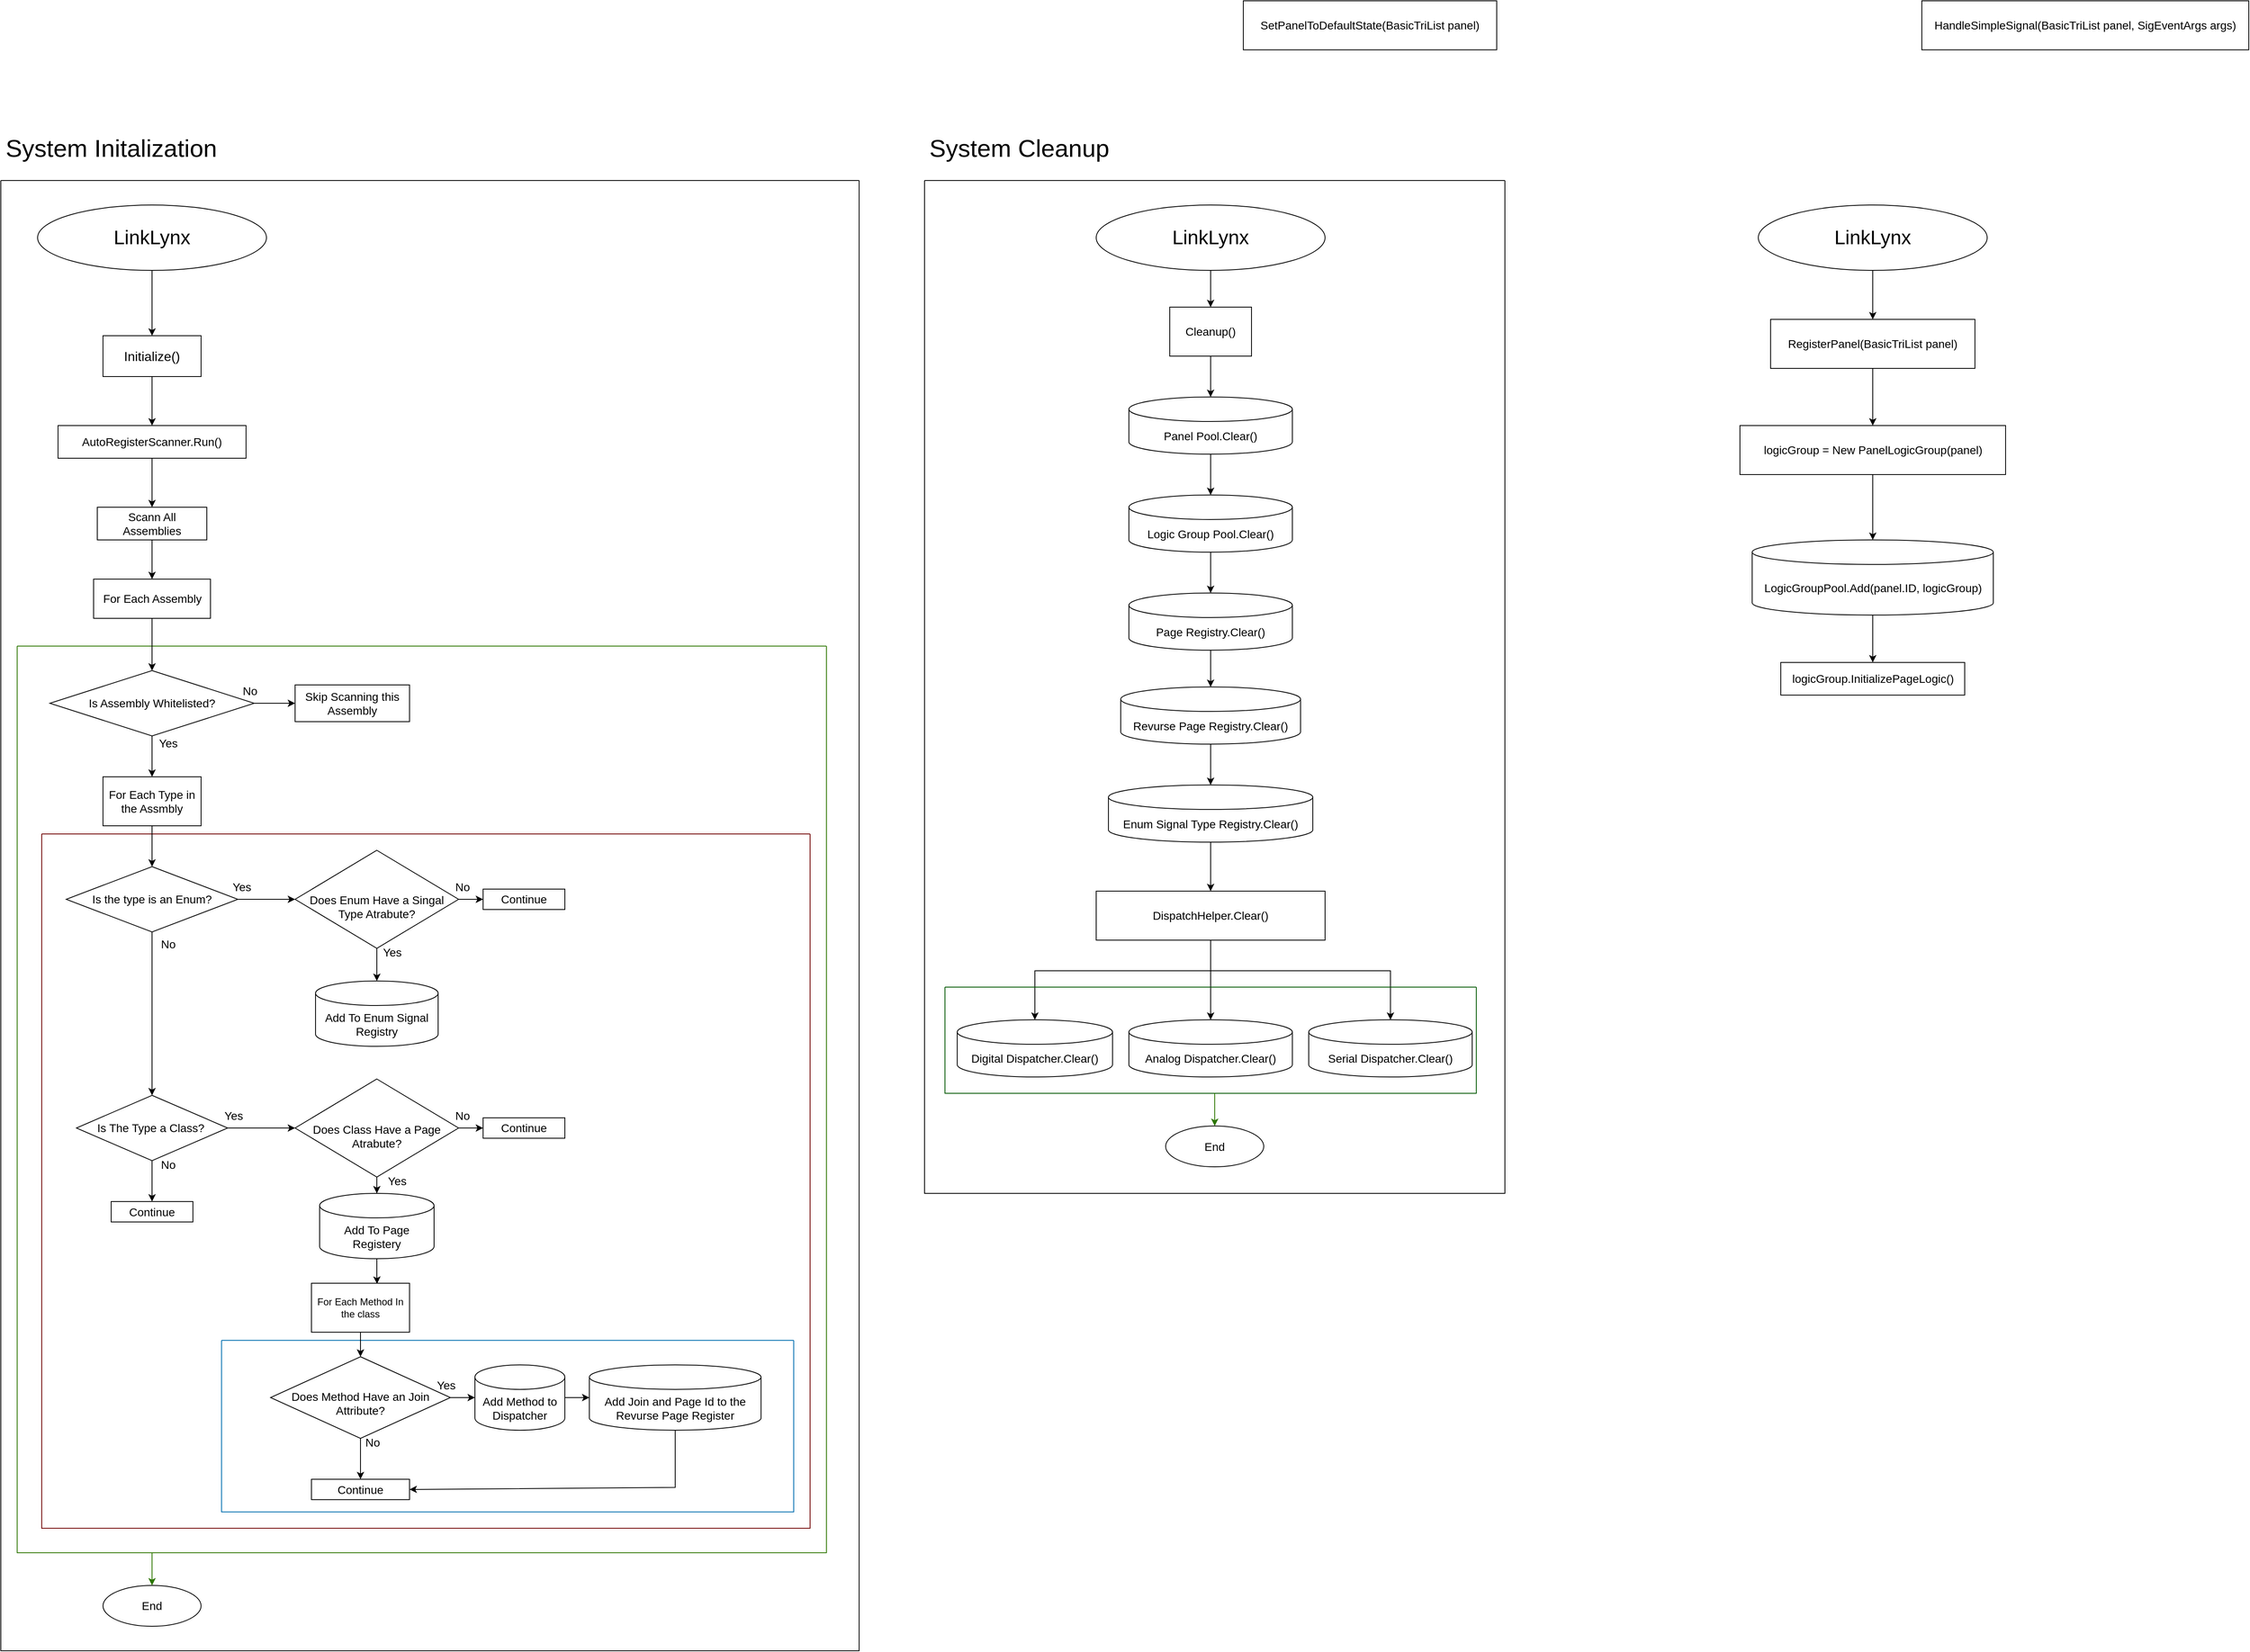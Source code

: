 <mxfile version="24.7.17">
  <diagram name="Page-1" id="KrR0dSTxkSxpPqosY5wD">
    <mxGraphModel dx="3403" dy="1915" grid="1" gridSize="10" guides="1" tooltips="1" connect="1" arrows="1" fold="1" page="0" pageScale="1" pageWidth="827" pageHeight="1169" math="0" shadow="0">
      <root>
        <mxCell id="0" />
        <mxCell id="1" parent="0" />
        <mxCell id="dL8D1LSxySZhku1xfe0i-30" value="" style="swimlane;startSize=0;" parent="1" vertex="1">
          <mxGeometry x="-570" y="-40" width="1050" height="1800" as="geometry" />
        </mxCell>
        <mxCell id="GIbPInfblWVgtL2tOyPH-95" value="Add To Page Registery" style="shape=cylinder3;whiteSpace=wrap;html=1;boundedLbl=1;backgroundOutline=1;size=15;fontSize=14;" parent="dL8D1LSxySZhku1xfe0i-30" vertex="1">
          <mxGeometry x="390" y="1240" width="140" height="80" as="geometry" />
        </mxCell>
        <mxCell id="GIbPInfblWVgtL2tOyPH-92" value="&lt;span style=&quot;font-size: 14px;&quot;&gt;Add Method to Dispatcher&lt;/span&gt;" style="shape=cylinder3;whiteSpace=wrap;html=1;boundedLbl=1;backgroundOutline=1;size=15;" parent="dL8D1LSxySZhku1xfe0i-30" vertex="1">
          <mxGeometry x="580" y="1450" width="110" height="80" as="geometry" />
        </mxCell>
        <mxCell id="GIbPInfblWVgtL2tOyPH-91" value="&lt;span style=&quot;font-size: 14px;&quot;&gt;Add Join and Page Id to the Revurse Page Register&lt;/span&gt;" style="shape=cylinder3;whiteSpace=wrap;html=1;boundedLbl=1;backgroundOutline=1;size=15;" parent="dL8D1LSxySZhku1xfe0i-30" vertex="1">
          <mxGeometry x="720" y="1450" width="210" height="80" as="geometry" />
        </mxCell>
        <mxCell id="dL8D1LSxySZhku1xfe0i-36" style="edgeStyle=orthogonalEdgeStyle;rounded=0;orthogonalLoop=1;jettySize=auto;html=1;entryX=0;entryY=0.5;entryDx=0;entryDy=0;entryPerimeter=0;" parent="dL8D1LSxySZhku1xfe0i-30" source="GIbPInfblWVgtL2tOyPH-92" target="GIbPInfblWVgtL2tOyPH-91" edge="1">
          <mxGeometry relative="1" as="geometry" />
        </mxCell>
        <mxCell id="GIbPInfblWVgtL2tOyPH-94" value="&lt;span style=&quot;font-size: 14px;&quot;&gt;Add To Enum Signal Registry&lt;/span&gt;" style="shape=cylinder3;whiteSpace=wrap;html=1;boundedLbl=1;backgroundOutline=1;size=15;" parent="dL8D1LSxySZhku1xfe0i-30" vertex="1">
          <mxGeometry x="385" y="980" width="150" height="80" as="geometry" />
        </mxCell>
        <mxCell id="GIbPInfblWVgtL2tOyPH-82" value="" style="swimlane;startSize=0;fillColor=#60a917;fontColor=#ffffff;strokeColor=#2D7600;" parent="1" vertex="1">
          <mxGeometry x="-550" y="530" width="990" height="1110" as="geometry" />
        </mxCell>
        <mxCell id="GIbPInfblWVgtL2tOyPH-83" value="" style="swimlane;startSize=0;fillColor=#a20025;fontColor=#ffffff;strokeColor=#6F0000;fontSize=14;" parent="GIbPInfblWVgtL2tOyPH-82" vertex="1">
          <mxGeometry x="30" y="230" width="940" height="850" as="geometry" />
        </mxCell>
        <mxCell id="GIbPInfblWVgtL2tOyPH-84" value="" style="swimlane;startSize=0;fillColor=#1ba1e2;fontColor=#ffffff;strokeColor=#006EAF;" parent="GIbPInfblWVgtL2tOyPH-83" vertex="1">
          <mxGeometry x="220" y="620" width="700" height="210" as="geometry" />
        </mxCell>
        <mxCell id="GIbPInfblWVgtL2tOyPH-67" style="edgeStyle=orthogonalEdgeStyle;rounded=0;orthogonalLoop=1;jettySize=auto;html=1;entryX=0.5;entryY=0;entryDx=0;entryDy=0;" parent="GIbPInfblWVgtL2tOyPH-83" source="GIbPInfblWVgtL2tOyPH-64" target="GIbPInfblWVgtL2tOyPH-66" edge="1">
          <mxGeometry relative="1" as="geometry" />
        </mxCell>
        <mxCell id="GIbPInfblWVgtL2tOyPH-64" value="For Each Method In the class" style="rounded=0;whiteSpace=wrap;html=1;" parent="GIbPInfblWVgtL2tOyPH-83" vertex="1">
          <mxGeometry x="330" y="550" width="120" height="60" as="geometry" />
        </mxCell>
        <mxCell id="GIbPInfblWVgtL2tOyPH-77" style="edgeStyle=orthogonalEdgeStyle;rounded=0;orthogonalLoop=1;jettySize=auto;html=1;entryX=0.5;entryY=0;entryDx=0;entryDy=0;" parent="GIbPInfblWVgtL2tOyPH-83" source="GIbPInfblWVgtL2tOyPH-66" target="GIbPInfblWVgtL2tOyPH-76" edge="1">
          <mxGeometry relative="1" as="geometry" />
        </mxCell>
        <mxCell id="GIbPInfblWVgtL2tOyPH-66" value="Does Method Have an Join Attribute?" style="rhombus;whiteSpace=wrap;html=1;fontSize=14;spacingTop=14;" parent="GIbPInfblWVgtL2tOyPH-83" vertex="1">
          <mxGeometry x="280" y="640" width="220" height="100" as="geometry" />
        </mxCell>
        <mxCell id="GIbPInfblWVgtL2tOyPH-68" value="No" style="text;strokeColor=none;fillColor=none;align=center;verticalAlign=middle;spacingLeft=4;spacingRight=4;overflow=hidden;points=[[0,0.5],[1,0.5]];portConstraint=eastwest;rotatable=0;whiteSpace=wrap;html=1;fontSize=14;" parent="GIbPInfblWVgtL2tOyPH-83" vertex="1">
          <mxGeometry x="380" y="730" width="50" height="30" as="geometry" />
        </mxCell>
        <mxCell id="GIbPInfblWVgtL2tOyPH-69" value="Yes" style="text;strokeColor=none;fillColor=none;align=center;verticalAlign=middle;spacingLeft=4;spacingRight=4;overflow=hidden;points=[[0,0.5],[1,0.5]];portConstraint=eastwest;rotatable=0;whiteSpace=wrap;html=1;fontSize=14;" parent="GIbPInfblWVgtL2tOyPH-83" vertex="1">
          <mxGeometry x="470" y="660" width="50" height="30" as="geometry" />
        </mxCell>
        <mxCell id="GIbPInfblWVgtL2tOyPH-72" value="" style="endArrow=classic;html=1;rounded=0;exitX=1;exitY=0.5;exitDx=0;exitDy=0;entryX=0;entryY=0.5;entryDx=0;entryDy=0;" parent="GIbPInfblWVgtL2tOyPH-83" source="GIbPInfblWVgtL2tOyPH-66" edge="1">
          <mxGeometry width="50" height="50" relative="1" as="geometry">
            <mxPoint x="460" y="610" as="sourcePoint" />
            <mxPoint x="530" y="690" as="targetPoint" />
          </mxGeometry>
        </mxCell>
        <mxCell id="GIbPInfblWVgtL2tOyPH-76" value="Continue" style="rounded=0;whiteSpace=wrap;html=1;fontSize=14;" parent="GIbPInfblWVgtL2tOyPH-83" vertex="1">
          <mxGeometry x="330" y="790" width="120" height="25" as="geometry" />
        </mxCell>
        <mxCell id="GIbPInfblWVgtL2tOyPH-4" value="&lt;font style=&quot;font-size: 14px;&quot;&gt;AutoRegisterScanner.Run()&lt;/font&gt;" style="rounded=0;whiteSpace=wrap;html=1;fontSize=14;" parent="1" vertex="1">
          <mxGeometry x="-500" y="260" width="230" height="40" as="geometry" />
        </mxCell>
        <mxCell id="GIbPInfblWVgtL2tOyPH-102" style="edgeStyle=orthogonalEdgeStyle;rounded=0;orthogonalLoop=1;jettySize=auto;html=1;entryX=0.5;entryY=0;entryDx=0;entryDy=0;" parent="1" source="GIbPInfblWVgtL2tOyPH-5" target="GIbPInfblWVgtL2tOyPH-7" edge="1">
          <mxGeometry relative="1" as="geometry" />
        </mxCell>
        <mxCell id="GIbPInfblWVgtL2tOyPH-5" value="&lt;font style=&quot;font-size: 24px;&quot;&gt;LinkLynx&lt;/font&gt;" style="ellipse;whiteSpace=wrap;html=1;" parent="1" vertex="1">
          <mxGeometry x="-525" y="-10" width="280" height="80" as="geometry" />
        </mxCell>
        <mxCell id="GIbPInfblWVgtL2tOyPH-7" value="&lt;font style=&quot;font-size: 16px;&quot;&gt;Initialize()&lt;/font&gt;" style="rounded=0;whiteSpace=wrap;html=1;" parent="1" vertex="1">
          <mxGeometry x="-445" y="150" width="120" height="50" as="geometry" />
        </mxCell>
        <mxCell id="GIbPInfblWVgtL2tOyPH-8" value="" style="endArrow=classic;html=1;rounded=0;exitX=0.5;exitY=1;exitDx=0;exitDy=0;entryX=0.5;entryY=0;entryDx=0;entryDy=0;" parent="1" source="GIbPInfblWVgtL2tOyPH-7" target="GIbPInfblWVgtL2tOyPH-4" edge="1">
          <mxGeometry width="50" height="50" relative="1" as="geometry">
            <mxPoint x="-290" y="230" as="sourcePoint" />
            <mxPoint x="-240" y="180" as="targetPoint" />
          </mxGeometry>
        </mxCell>
        <mxCell id="GIbPInfblWVgtL2tOyPH-13" value="Is Assembly Whitelisted?" style="rhombus;whiteSpace=wrap;html=1;fontSize=14;" parent="1" vertex="1">
          <mxGeometry x="-510" y="560" width="250" height="80" as="geometry" />
        </mxCell>
        <mxCell id="GIbPInfblWVgtL2tOyPH-80" style="edgeStyle=orthogonalEdgeStyle;rounded=0;orthogonalLoop=1;jettySize=auto;html=1;entryX=0.5;entryY=0;entryDx=0;entryDy=0;" parent="1" source="GIbPInfblWVgtL2tOyPH-14" target="GIbPInfblWVgtL2tOyPH-79" edge="1">
          <mxGeometry relative="1" as="geometry" />
        </mxCell>
        <mxCell id="GIbPInfblWVgtL2tOyPH-14" value="Scann All Assemblies" style="rounded=0;whiteSpace=wrap;html=1;fontSize=14;" parent="1" vertex="1">
          <mxGeometry x="-452" y="360" width="134" height="40" as="geometry" />
        </mxCell>
        <mxCell id="GIbPInfblWVgtL2tOyPH-15" value="" style="endArrow=classic;html=1;rounded=0;exitX=0.5;exitY=1;exitDx=0;exitDy=0;entryX=0.5;entryY=0;entryDx=0;entryDy=0;" parent="1" source="GIbPInfblWVgtL2tOyPH-4" target="GIbPInfblWVgtL2tOyPH-14" edge="1">
          <mxGeometry width="50" height="50" relative="1" as="geometry">
            <mxPoint x="-310" y="380" as="sourcePoint" />
            <mxPoint x="-260" y="330" as="targetPoint" />
          </mxGeometry>
        </mxCell>
        <mxCell id="GIbPInfblWVgtL2tOyPH-20" value="Yes" style="text;strokeColor=none;fillColor=none;align=center;verticalAlign=middle;spacingLeft=4;spacingRight=4;overflow=hidden;points=[[0,0.5],[1,0.5]];portConstraint=eastwest;rotatable=0;whiteSpace=wrap;html=1;fontSize=14;" parent="1" vertex="1">
          <mxGeometry x="-390" y="634" width="50" height="30" as="geometry" />
        </mxCell>
        <mxCell id="GIbPInfblWVgtL2tOyPH-21" value="No" style="text;strokeColor=none;fillColor=none;align=center;verticalAlign=middle;spacingLeft=4;spacingRight=4;overflow=hidden;points=[[0,0.5],[1,0.5]];portConstraint=eastwest;rotatable=0;whiteSpace=wrap;html=1;fontSize=14;" parent="1" vertex="1">
          <mxGeometry x="-290" y="570" width="50" height="30" as="geometry" />
        </mxCell>
        <mxCell id="GIbPInfblWVgtL2tOyPH-23" value="" style="endArrow=classic;html=1;rounded=0;exitX=1;exitY=0.5;exitDx=0;exitDy=0;" parent="1" source="GIbPInfblWVgtL2tOyPH-13" edge="1">
          <mxGeometry width="50" height="50" relative="1" as="geometry">
            <mxPoint x="-270" y="640" as="sourcePoint" />
            <mxPoint x="-210" y="600" as="targetPoint" />
          </mxGeometry>
        </mxCell>
        <mxCell id="GIbPInfblWVgtL2tOyPH-24" value="Skip Scanning this Assembly" style="rounded=0;whiteSpace=wrap;html=1;fontSize=14;" parent="1" vertex="1">
          <mxGeometry x="-210" y="577.5" width="140" height="45" as="geometry" />
        </mxCell>
        <mxCell id="GIbPInfblWVgtL2tOyPH-25" value="" style="endArrow=classic;html=1;rounded=0;exitX=0.5;exitY=1;exitDx=0;exitDy=0;entryX=0.5;entryY=0;entryDx=0;entryDy=0;" parent="1" source="GIbPInfblWVgtL2tOyPH-13" target="GIbPInfblWVgtL2tOyPH-29" edge="1">
          <mxGeometry width="50" height="50" relative="1" as="geometry">
            <mxPoint x="-310" y="580" as="sourcePoint" />
            <mxPoint x="-385" y="680" as="targetPoint" />
          </mxGeometry>
        </mxCell>
        <mxCell id="GIbPInfblWVgtL2tOyPH-29" value="&lt;font style=&quot;font-size: 14px;&quot;&gt;For Each Type in the Assmbly&lt;/font&gt;" style="rounded=0;whiteSpace=wrap;html=1;" parent="1" vertex="1">
          <mxGeometry x="-445" y="690" width="120" height="60" as="geometry" />
        </mxCell>
        <mxCell id="GIbPInfblWVgtL2tOyPH-39" style="edgeStyle=orthogonalEdgeStyle;rounded=0;orthogonalLoop=1;jettySize=auto;html=1;exitX=1;exitY=0.5;exitDx=0;exitDy=0;entryX=0;entryY=0.5;entryDx=0;entryDy=0;" parent="1" source="GIbPInfblWVgtL2tOyPH-30" edge="1">
          <mxGeometry relative="1" as="geometry">
            <mxPoint x="-210" y="840" as="targetPoint" />
          </mxGeometry>
        </mxCell>
        <mxCell id="GIbPInfblWVgtL2tOyPH-57" style="edgeStyle=orthogonalEdgeStyle;rounded=0;orthogonalLoop=1;jettySize=auto;html=1;entryX=0.5;entryY=0;entryDx=0;entryDy=0;" parent="1" source="GIbPInfblWVgtL2tOyPH-30" target="GIbPInfblWVgtL2tOyPH-49" edge="1">
          <mxGeometry relative="1" as="geometry" />
        </mxCell>
        <mxCell id="GIbPInfblWVgtL2tOyPH-30" value="Is the type is an Enum?" style="rhombus;whiteSpace=wrap;html=1;fontSize=14;" parent="1" vertex="1">
          <mxGeometry x="-490" y="800" width="210" height="80" as="geometry" />
        </mxCell>
        <mxCell id="GIbPInfblWVgtL2tOyPH-31" value="" style="endArrow=classic;html=1;rounded=0;exitX=0.5;exitY=1;exitDx=0;exitDy=0;entryX=0.5;entryY=0;entryDx=0;entryDy=0;" parent="1" source="GIbPInfblWVgtL2tOyPH-29" target="GIbPInfblWVgtL2tOyPH-30" edge="1">
          <mxGeometry width="50" height="50" relative="1" as="geometry">
            <mxPoint x="-310" y="680" as="sourcePoint" />
            <mxPoint x="-260" y="630" as="targetPoint" />
          </mxGeometry>
        </mxCell>
        <mxCell id="GIbPInfblWVgtL2tOyPH-32" value="No" style="text;strokeColor=none;fillColor=none;align=center;verticalAlign=middle;spacingLeft=4;spacingRight=4;overflow=hidden;points=[[0,0.5],[1,0.5]];portConstraint=eastwest;rotatable=0;whiteSpace=wrap;html=1;fontSize=14;" parent="1" vertex="1">
          <mxGeometry x="-390" y="1150" width="50" height="30" as="geometry" />
        </mxCell>
        <mxCell id="GIbPInfblWVgtL2tOyPH-33" value="Yes" style="text;strokeColor=none;fillColor=none;align=center;verticalAlign=middle;spacingLeft=4;spacingRight=4;overflow=hidden;points=[[0,0.5],[1,0.5]];portConstraint=eastwest;rotatable=0;whiteSpace=wrap;html=1;fontSize=14;" parent="1" vertex="1">
          <mxGeometry x="-300" y="810" width="50" height="30" as="geometry" />
        </mxCell>
        <mxCell id="GIbPInfblWVgtL2tOyPH-46" style="edgeStyle=orthogonalEdgeStyle;rounded=0;orthogonalLoop=1;jettySize=auto;html=1;exitX=1;exitY=0.5;exitDx=0;exitDy=0;entryX=0;entryY=0.5;entryDx=0;entryDy=0;" parent="1" source="GIbPInfblWVgtL2tOyPH-40" target="GIbPInfblWVgtL2tOyPH-45" edge="1">
          <mxGeometry relative="1" as="geometry" />
        </mxCell>
        <mxCell id="GIbPInfblWVgtL2tOyPH-40" value="Does Enum Have a Singal Type Atrabute?" style="rhombus;whiteSpace=wrap;html=1;fontSize=14;spacingTop=17;spacingLeft=0;spacingRight=0;spacing=2;" parent="1" vertex="1">
          <mxGeometry x="-210" y="780" width="200" height="120" as="geometry" />
        </mxCell>
        <mxCell id="GIbPInfblWVgtL2tOyPH-41" value="Yes" style="text;strokeColor=none;fillColor=none;align=center;verticalAlign=middle;spacingLeft=4;spacingRight=4;overflow=hidden;points=[[0,0.5],[1,0.5]];portConstraint=eastwest;rotatable=0;whiteSpace=wrap;html=1;fontSize=14;" parent="1" vertex="1">
          <mxGeometry x="-116" y="890" width="50" height="30" as="geometry" />
        </mxCell>
        <mxCell id="GIbPInfblWVgtL2tOyPH-42" value="No" style="text;strokeColor=none;fillColor=none;align=center;verticalAlign=middle;spacingLeft=4;spacingRight=4;overflow=hidden;points=[[0,0.5],[1,0.5]];portConstraint=eastwest;rotatable=0;whiteSpace=wrap;html=1;fontSize=14;" parent="1" vertex="1">
          <mxGeometry x="-30" y="810" width="50" height="30" as="geometry" />
        </mxCell>
        <mxCell id="GIbPInfblWVgtL2tOyPH-45" value="Continue" style="rounded=0;whiteSpace=wrap;html=1;fontSize=14;" parent="1" vertex="1">
          <mxGeometry x="20" y="827.5" width="100" height="25" as="geometry" />
        </mxCell>
        <mxCell id="GIbPInfblWVgtL2tOyPH-58" style="edgeStyle=orthogonalEdgeStyle;rounded=0;orthogonalLoop=1;jettySize=auto;html=1;entryX=0;entryY=0.5;entryDx=0;entryDy=0;" parent="1" source="GIbPInfblWVgtL2tOyPH-49" target="GIbPInfblWVgtL2tOyPH-52" edge="1">
          <mxGeometry relative="1" as="geometry" />
        </mxCell>
        <mxCell id="GIbPInfblWVgtL2tOyPH-63" style="edgeStyle=orthogonalEdgeStyle;rounded=0;orthogonalLoop=1;jettySize=auto;html=1;entryX=0.5;entryY=0;entryDx=0;entryDy=0;" parent="1" source="GIbPInfblWVgtL2tOyPH-49" target="GIbPInfblWVgtL2tOyPH-62" edge="1">
          <mxGeometry relative="1" as="geometry" />
        </mxCell>
        <mxCell id="GIbPInfblWVgtL2tOyPH-49" value="Is The Type a Class?&amp;nbsp;" style="rhombus;whiteSpace=wrap;html=1;fontSize=14;" parent="1" vertex="1">
          <mxGeometry x="-477.5" y="1080" width="185" height="80" as="geometry" />
        </mxCell>
        <mxCell id="GIbPInfblWVgtL2tOyPH-50" value="No" style="text;strokeColor=none;fillColor=none;align=center;verticalAlign=middle;spacingLeft=4;spacingRight=4;overflow=hidden;points=[[0,0.5],[1,0.5]];portConstraint=eastwest;rotatable=0;whiteSpace=wrap;html=1;fontSize=14;" parent="1" vertex="1">
          <mxGeometry x="-390" y="880" width="50" height="30" as="geometry" />
        </mxCell>
        <mxCell id="GIbPInfblWVgtL2tOyPH-51" value="Yes" style="text;strokeColor=none;fillColor=none;align=center;verticalAlign=middle;spacingLeft=4;spacingRight=4;overflow=hidden;points=[[0,0.5],[1,0.5]];portConstraint=eastwest;rotatable=0;whiteSpace=wrap;html=1;fontSize=14;" parent="1" vertex="1">
          <mxGeometry x="-310" y="1090" width="50" height="30" as="geometry" />
        </mxCell>
        <mxCell id="GIbPInfblWVgtL2tOyPH-56" style="edgeStyle=orthogonalEdgeStyle;rounded=0;orthogonalLoop=1;jettySize=auto;html=1;entryX=0;entryY=0.5;entryDx=0;entryDy=0;" parent="1" source="GIbPInfblWVgtL2tOyPH-52" target="GIbPInfblWVgtL2tOyPH-55" edge="1">
          <mxGeometry relative="1" as="geometry" />
        </mxCell>
        <mxCell id="GIbPInfblWVgtL2tOyPH-52" value="Does Class Have a Page Atrabute?" style="rhombus;whiteSpace=wrap;html=1;fontSize=14;spacingTop=20;spacingLeft=0;spacingRight=0;spacing=2;" parent="1" vertex="1">
          <mxGeometry x="-210" y="1060" width="200" height="120" as="geometry" />
        </mxCell>
        <mxCell id="GIbPInfblWVgtL2tOyPH-53" value="Yes" style="text;strokeColor=none;fillColor=none;align=center;verticalAlign=middle;spacingLeft=4;spacingRight=4;overflow=hidden;points=[[0,0.5],[1,0.5]];portConstraint=eastwest;rotatable=0;whiteSpace=wrap;html=1;fontSize=14;" parent="1" vertex="1">
          <mxGeometry x="-110" y="1170" width="50" height="30" as="geometry" />
        </mxCell>
        <mxCell id="GIbPInfblWVgtL2tOyPH-54" value="No" style="text;strokeColor=none;fillColor=none;align=center;verticalAlign=middle;spacingLeft=4;spacingRight=4;overflow=hidden;points=[[0,0.5],[1,0.5]];portConstraint=eastwest;rotatable=0;whiteSpace=wrap;html=1;fontSize=14;" parent="1" vertex="1">
          <mxGeometry x="-30" y="1090" width="50" height="30" as="geometry" />
        </mxCell>
        <mxCell id="GIbPInfblWVgtL2tOyPH-55" value="Continue" style="rounded=0;whiteSpace=wrap;html=1;fontSize=14;" parent="1" vertex="1">
          <mxGeometry x="20" y="1107.5" width="100" height="25" as="geometry" />
        </mxCell>
        <mxCell id="GIbPInfblWVgtL2tOyPH-62" value="Continue" style="rounded=0;whiteSpace=wrap;html=1;fontSize=14;" parent="1" vertex="1">
          <mxGeometry x="-435" y="1210" width="100" height="25" as="geometry" />
        </mxCell>
        <mxCell id="GIbPInfblWVgtL2tOyPH-90" style="edgeStyle=orthogonalEdgeStyle;rounded=0;orthogonalLoop=1;jettySize=auto;html=1;entryX=0.5;entryY=0;entryDx=0;entryDy=0;" parent="1" source="GIbPInfblWVgtL2tOyPH-79" target="GIbPInfblWVgtL2tOyPH-13" edge="1">
          <mxGeometry relative="1" as="geometry" />
        </mxCell>
        <mxCell id="GIbPInfblWVgtL2tOyPH-79" value="For Ea&lt;span style=&quot;background-color: initial;&quot;&gt;ch Assembly&lt;/span&gt;" style="rounded=0;whiteSpace=wrap;html=1;fontSize=14;" parent="1" vertex="1">
          <mxGeometry x="-456.5" y="448" width="143" height="48" as="geometry" />
        </mxCell>
        <mxCell id="GIbPInfblWVgtL2tOyPH-86" value="End" style="ellipse;whiteSpace=wrap;html=1;fontSize=14;" parent="1" vertex="1">
          <mxGeometry x="-445" y="1680" width="120" height="50" as="geometry" />
        </mxCell>
        <mxCell id="GIbPInfblWVgtL2tOyPH-87" value="" style="endArrow=classic;html=1;rounded=0;entryX=0.5;entryY=0;entryDx=0;entryDy=0;fillColor=#60a917;strokeColor=#2D7600;" parent="1" target="GIbPInfblWVgtL2tOyPH-86" edge="1">
          <mxGeometry width="50" height="50" relative="1" as="geometry">
            <mxPoint x="-385" y="1640" as="sourcePoint" />
            <mxPoint x="-385" y="1700" as="targetPoint" />
          </mxGeometry>
        </mxCell>
        <mxCell id="oS7MzfRwADnnLeCyvdUV-10" style="edgeStyle=orthogonalEdgeStyle;rounded=0;orthogonalLoop=1;jettySize=auto;html=1;entryX=0.5;entryY=0;entryDx=0;entryDy=0;" edge="1" parent="1" source="GIbPInfblWVgtL2tOyPH-103" target="oS7MzfRwADnnLeCyvdUV-8">
          <mxGeometry relative="1" as="geometry" />
        </mxCell>
        <mxCell id="GIbPInfblWVgtL2tOyPH-103" value="RegisterPanel(BasicTriList panel)" style="rounded=0;whiteSpace=wrap;html=1;fontSize=14;" parent="1" vertex="1">
          <mxGeometry x="1595" y="130" width="250" height="60" as="geometry" />
        </mxCell>
        <mxCell id="GIbPInfblWVgtL2tOyPH-104" value="SetPanelToDefaultState(BasicTriList panel)" style="rounded=0;whiteSpace=wrap;html=1;fontSize=14;" parent="1" vertex="1">
          <mxGeometry x="950" y="-260" width="310" height="60" as="geometry" />
        </mxCell>
        <mxCell id="dL8D1LSxySZhku1xfe0i-29" value="" style="swimlane;startSize=0;" parent="1" vertex="1">
          <mxGeometry x="560" y="-40" width="710" height="1240" as="geometry" />
        </mxCell>
        <mxCell id="GIbPInfblWVgtL2tOyPH-105" value="Cleanup()" style="rounded=0;whiteSpace=wrap;html=1;fontSize=14;" parent="dL8D1LSxySZhku1xfe0i-29" vertex="1">
          <mxGeometry x="300" y="155" width="100" height="60" as="geometry" />
        </mxCell>
        <mxCell id="dL8D1LSxySZhku1xfe0i-1" value="&lt;font style=&quot;font-size: 24px;&quot;&gt;LinkLynx&lt;/font&gt;" style="ellipse;whiteSpace=wrap;html=1;fontSize=24;" parent="dL8D1LSxySZhku1xfe0i-29" vertex="1">
          <mxGeometry x="210" y="30" width="280" height="80" as="geometry" />
        </mxCell>
        <mxCell id="dL8D1LSxySZhku1xfe0i-2" value="Panel Pool.Clear()" style="shape=cylinder3;whiteSpace=wrap;html=1;boundedLbl=1;backgroundOutline=1;size=15;fontSize=14;" parent="dL8D1LSxySZhku1xfe0i-29" vertex="1">
          <mxGeometry x="250" y="265" width="200" height="70" as="geometry" />
        </mxCell>
        <mxCell id="dL8D1LSxySZhku1xfe0i-8" value="Logic Group Pool.Clear()" style="shape=cylinder3;whiteSpace=wrap;html=1;boundedLbl=1;backgroundOutline=1;size=15;fontSize=14;" parent="dL8D1LSxySZhku1xfe0i-29" vertex="1">
          <mxGeometry x="250" y="385" width="200" height="70" as="geometry" />
        </mxCell>
        <mxCell id="dL8D1LSxySZhku1xfe0i-9" value="Page Registry.Clear()" style="shape=cylinder3;whiteSpace=wrap;html=1;boundedLbl=1;backgroundOutline=1;size=15;fontSize=14;" parent="dL8D1LSxySZhku1xfe0i-29" vertex="1">
          <mxGeometry x="250" y="505" width="200" height="70" as="geometry" />
        </mxCell>
        <mxCell id="dL8D1LSxySZhku1xfe0i-40" style="edgeStyle=orthogonalEdgeStyle;rounded=0;orthogonalLoop=1;jettySize=auto;html=1;entryX=0.5;entryY=0;entryDx=0;entryDy=0;" parent="dL8D1LSxySZhku1xfe0i-29" source="dL8D1LSxySZhku1xfe0i-10" target="dL8D1LSxySZhku1xfe0i-12" edge="1">
          <mxGeometry relative="1" as="geometry" />
        </mxCell>
        <mxCell id="dL8D1LSxySZhku1xfe0i-10" value="Enum Signal Type Registry.Clear()" style="shape=cylinder3;whiteSpace=wrap;html=1;boundedLbl=1;backgroundOutline=1;size=15;fontSize=14;" parent="dL8D1LSxySZhku1xfe0i-29" vertex="1">
          <mxGeometry x="225" y="740" width="250" height="70" as="geometry" />
        </mxCell>
        <mxCell id="dL8D1LSxySZhku1xfe0i-12" value="DispatchHelper.Clear()" style="rounded=0;whiteSpace=wrap;html=1;fontSize=14;" parent="dL8D1LSxySZhku1xfe0i-29" vertex="1">
          <mxGeometry x="210" y="870" width="280" height="60" as="geometry" />
        </mxCell>
        <mxCell id="dL8D1LSxySZhku1xfe0i-13" value="Digital Dispatcher.Clear()" style="shape=cylinder3;whiteSpace=wrap;html=1;boundedLbl=1;backgroundOutline=1;size=15;fontSize=14;" parent="dL8D1LSxySZhku1xfe0i-29" vertex="1">
          <mxGeometry x="40" y="1027.5" width="190" height="70" as="geometry" />
        </mxCell>
        <mxCell id="dL8D1LSxySZhku1xfe0i-14" value="Analog&amp;nbsp;&lt;span style=&quot;background-color: initial;&quot;&gt;Dispatcher&lt;/span&gt;.Clear()" style="shape=cylinder3;whiteSpace=wrap;html=1;boundedLbl=1;backgroundOutline=1;size=15;fontSize=14;" parent="dL8D1LSxySZhku1xfe0i-29" vertex="1">
          <mxGeometry x="250" y="1027.5" width="200" height="70" as="geometry" />
        </mxCell>
        <mxCell id="dL8D1LSxySZhku1xfe0i-15" value="Serial&amp;nbsp;&lt;span style=&quot;background-color: initial;&quot;&gt;Dispatcher&lt;/span&gt;.Clear()" style="shape=cylinder3;whiteSpace=wrap;html=1;boundedLbl=1;backgroundOutline=1;size=15;fontSize=14;" parent="dL8D1LSxySZhku1xfe0i-29" vertex="1">
          <mxGeometry x="470" y="1027.5" width="200" height="70" as="geometry" />
        </mxCell>
        <mxCell id="dL8D1LSxySZhku1xfe0i-16" value="" style="endArrow=classic;html=1;rounded=0;exitX=0.5;exitY=1;exitDx=0;exitDy=0;entryX=0.5;entryY=0;entryDx=0;entryDy=0;entryPerimeter=0;" parent="dL8D1LSxySZhku1xfe0i-29" source="dL8D1LSxySZhku1xfe0i-12" target="dL8D1LSxySZhku1xfe0i-14" edge="1">
          <mxGeometry width="50" height="50" relative="1" as="geometry">
            <mxPoint x="350" y="940" as="sourcePoint" />
            <mxPoint x="420" y="907.5" as="targetPoint" />
          </mxGeometry>
        </mxCell>
        <mxCell id="dL8D1LSxySZhku1xfe0i-17" value="" style="endArrow=classic;html=1;rounded=0;entryX=0.5;entryY=0;entryDx=0;entryDy=0;entryPerimeter=0;" parent="dL8D1LSxySZhku1xfe0i-29" target="dL8D1LSxySZhku1xfe0i-13" edge="1">
          <mxGeometry width="50" height="50" relative="1" as="geometry">
            <mxPoint x="350" y="967.5" as="sourcePoint" />
            <mxPoint x="420" y="907.5" as="targetPoint" />
            <Array as="points">
              <mxPoint x="135" y="967.5" />
            </Array>
          </mxGeometry>
        </mxCell>
        <mxCell id="dL8D1LSxySZhku1xfe0i-18" value="" style="endArrow=classic;html=1;rounded=0;entryX=0.5;entryY=0;entryDx=0;entryDy=0;entryPerimeter=0;" parent="dL8D1LSxySZhku1xfe0i-29" target="dL8D1LSxySZhku1xfe0i-15" edge="1">
          <mxGeometry width="50" height="50" relative="1" as="geometry">
            <mxPoint x="350" y="967.5" as="sourcePoint" />
            <mxPoint x="420" y="907.5" as="targetPoint" />
            <Array as="points">
              <mxPoint x="570" y="967.5" />
            </Array>
          </mxGeometry>
        </mxCell>
        <mxCell id="dL8D1LSxySZhku1xfe0i-20" value="" style="swimlane;startSize=0;fillColor=#008a00;fontColor=#ffffff;strokeColor=#005700;" parent="dL8D1LSxySZhku1xfe0i-29" vertex="1">
          <mxGeometry x="25" y="987.5" width="650" height="130" as="geometry" />
        </mxCell>
        <mxCell id="dL8D1LSxySZhku1xfe0i-21" value="" style="endArrow=classic;html=1;rounded=0;exitX=0.5;exitY=1;exitDx=0;exitDy=0;fillColor=#60a917;strokeColor=#2D7600;entryX=0.5;entryY=0;entryDx=0;entryDy=0;" parent="dL8D1LSxySZhku1xfe0i-29" target="dL8D1LSxySZhku1xfe0i-22" edge="1">
          <mxGeometry width="50" height="50" relative="1" as="geometry">
            <mxPoint x="355" y="1117.5" as="sourcePoint" />
            <mxPoint x="355" y="1157.5" as="targetPoint" />
          </mxGeometry>
        </mxCell>
        <mxCell id="dL8D1LSxySZhku1xfe0i-22" value="End" style="ellipse;whiteSpace=wrap;html=1;fontSize=14;" parent="dL8D1LSxySZhku1xfe0i-29" vertex="1">
          <mxGeometry x="295" y="1157.5" width="120" height="50" as="geometry" />
        </mxCell>
        <mxCell id="dL8D1LSxySZhku1xfe0i-25" style="edgeStyle=orthogonalEdgeStyle;rounded=0;orthogonalLoop=1;jettySize=auto;html=1;entryX=0.5;entryY=0;entryDx=0;entryDy=0;entryPerimeter=0;" parent="dL8D1LSxySZhku1xfe0i-29" source="dL8D1LSxySZhku1xfe0i-8" target="dL8D1LSxySZhku1xfe0i-9" edge="1">
          <mxGeometry relative="1" as="geometry" />
        </mxCell>
        <mxCell id="dL8D1LSxySZhku1xfe0i-26" style="edgeStyle=orthogonalEdgeStyle;rounded=0;orthogonalLoop=1;jettySize=auto;html=1;entryX=0.5;entryY=0;entryDx=0;entryDy=0;entryPerimeter=0;" parent="dL8D1LSxySZhku1xfe0i-29" source="dL8D1LSxySZhku1xfe0i-2" target="dL8D1LSxySZhku1xfe0i-8" edge="1">
          <mxGeometry relative="1" as="geometry" />
        </mxCell>
        <mxCell id="dL8D1LSxySZhku1xfe0i-27" value="" style="endArrow=classic;html=1;rounded=0;exitX=0.5;exitY=1;exitDx=0;exitDy=0;entryX=0.5;entryY=0;entryDx=0;entryDy=0;" parent="dL8D1LSxySZhku1xfe0i-29" source="dL8D1LSxySZhku1xfe0i-1" target="GIbPInfblWVgtL2tOyPH-105" edge="1">
          <mxGeometry width="50" height="50" relative="1" as="geometry">
            <mxPoint x="495" y="165" as="sourcePoint" />
            <mxPoint x="545" y="115" as="targetPoint" />
          </mxGeometry>
        </mxCell>
        <mxCell id="dL8D1LSxySZhku1xfe0i-28" style="edgeStyle=orthogonalEdgeStyle;rounded=0;orthogonalLoop=1;jettySize=auto;html=1;entryX=0.5;entryY=0;entryDx=0;entryDy=0;entryPerimeter=0;" parent="dL8D1LSxySZhku1xfe0i-29" source="GIbPInfblWVgtL2tOyPH-105" target="dL8D1LSxySZhku1xfe0i-2" edge="1">
          <mxGeometry relative="1" as="geometry" />
        </mxCell>
        <mxCell id="dL8D1LSxySZhku1xfe0i-39" value="Revurse Page Registry.Clear()" style="shape=cylinder3;whiteSpace=wrap;html=1;boundedLbl=1;backgroundOutline=1;size=15;fontSize=14;" parent="dL8D1LSxySZhku1xfe0i-29" vertex="1">
          <mxGeometry x="240" y="620" width="220" height="70" as="geometry" />
        </mxCell>
        <mxCell id="dL8D1LSxySZhku1xfe0i-41" style="edgeStyle=orthogonalEdgeStyle;rounded=0;orthogonalLoop=1;jettySize=auto;html=1;entryX=0.5;entryY=0;entryDx=0;entryDy=0;entryPerimeter=0;" parent="dL8D1LSxySZhku1xfe0i-29" source="dL8D1LSxySZhku1xfe0i-39" target="dL8D1LSxySZhku1xfe0i-10" edge="1">
          <mxGeometry relative="1" as="geometry" />
        </mxCell>
        <mxCell id="dL8D1LSxySZhku1xfe0i-42" style="edgeStyle=orthogonalEdgeStyle;rounded=0;orthogonalLoop=1;jettySize=auto;html=1;entryX=0.5;entryY=0;entryDx=0;entryDy=0;entryPerimeter=0;" parent="dL8D1LSxySZhku1xfe0i-29" source="dL8D1LSxySZhku1xfe0i-9" target="dL8D1LSxySZhku1xfe0i-39" edge="1">
          <mxGeometry relative="1" as="geometry" />
        </mxCell>
        <mxCell id="dL8D1LSxySZhku1xfe0i-31" value="System Initalization" style="text;strokeColor=none;fillColor=none;align=left;verticalAlign=middle;spacingLeft=4;spacingRight=4;overflow=hidden;points=[[0,0.5],[1,0.5]];portConstraint=eastwest;rotatable=0;whiteSpace=wrap;html=1;fontSize=30;" parent="1" vertex="1">
          <mxGeometry x="-570" y="-120" width="270" height="80" as="geometry" />
        </mxCell>
        <mxCell id="dL8D1LSxySZhku1xfe0i-32" value="System Cleanup" style="text;strokeColor=none;fillColor=none;align=left;verticalAlign=middle;spacingLeft=4;spacingRight=4;overflow=hidden;points=[[0,0.5],[1,0.5]];portConstraint=eastwest;rotatable=0;whiteSpace=wrap;html=1;fontSize=30;" parent="1" vertex="1">
          <mxGeometry x="560" y="-120" width="270" height="80" as="geometry" />
        </mxCell>
        <mxCell id="dL8D1LSxySZhku1xfe0i-33" style="edgeStyle=orthogonalEdgeStyle;rounded=0;orthogonalLoop=1;jettySize=auto;html=1;entryX=0.5;entryY=0;entryDx=0;entryDy=0;entryPerimeter=0;" parent="1" source="GIbPInfblWVgtL2tOyPH-52" target="GIbPInfblWVgtL2tOyPH-95" edge="1">
          <mxGeometry relative="1" as="geometry" />
        </mxCell>
        <mxCell id="dL8D1LSxySZhku1xfe0i-35" style="edgeStyle=orthogonalEdgeStyle;rounded=0;orthogonalLoop=1;jettySize=auto;html=1;entryX=0.669;entryY=0.012;entryDx=0;entryDy=0;entryPerimeter=0;" parent="1" source="GIbPInfblWVgtL2tOyPH-95" target="GIbPInfblWVgtL2tOyPH-64" edge="1">
          <mxGeometry relative="1" as="geometry" />
        </mxCell>
        <mxCell id="GIbPInfblWVgtL2tOyPH-85" value="" style="endArrow=classic;html=1;rounded=0;entryX=1;entryY=0.5;entryDx=0;entryDy=0;exitX=0.5;exitY=1;exitDx=0;exitDy=0;exitPerimeter=0;" parent="1" source="GIbPInfblWVgtL2tOyPH-91" target="GIbPInfblWVgtL2tOyPH-76" edge="1">
          <mxGeometry width="50" height="50" relative="1" as="geometry">
            <mxPoint x="270" y="1520" as="sourcePoint" />
            <mxPoint x="120" y="1260" as="targetPoint" />
            <Array as="points">
              <mxPoint x="255" y="1560" />
            </Array>
          </mxGeometry>
        </mxCell>
        <mxCell id="dL8D1LSxySZhku1xfe0i-37" style="edgeStyle=orthogonalEdgeStyle;rounded=0;orthogonalLoop=1;jettySize=auto;html=1;" parent="1" source="GIbPInfblWVgtL2tOyPH-40" edge="1">
          <mxGeometry relative="1" as="geometry">
            <mxPoint x="-110" y="940" as="targetPoint" />
          </mxGeometry>
        </mxCell>
        <mxCell id="GIbPInfblWVgtL2tOyPH-106" value="HandleSimpleSignal(BasicTriList panel, SigEventArgs args)" style="rounded=0;whiteSpace=wrap;html=1;fontSize=14;" parent="1" vertex="1">
          <mxGeometry x="1780" y="-260" width="400" height="60" as="geometry" />
        </mxCell>
        <mxCell id="oS7MzfRwADnnLeCyvdUV-2" style="edgeStyle=orthogonalEdgeStyle;rounded=0;orthogonalLoop=1;jettySize=auto;html=1;entryX=0.5;entryY=0;entryDx=0;entryDy=0;" edge="1" parent="1" source="oS7MzfRwADnnLeCyvdUV-1" target="GIbPInfblWVgtL2tOyPH-103">
          <mxGeometry relative="1" as="geometry" />
        </mxCell>
        <mxCell id="oS7MzfRwADnnLeCyvdUV-1" value="&lt;font style=&quot;font-size: 24px;&quot;&gt;LinkLynx&lt;/font&gt;" style="ellipse;whiteSpace=wrap;html=1;fontSize=24;" vertex="1" parent="1">
          <mxGeometry x="1580" y="-10" width="280" height="80" as="geometry" />
        </mxCell>
        <mxCell id="oS7MzfRwADnnLeCyvdUV-8" value="logicGroup = New PanelLogicGroup(panel)" style="rounded=0;whiteSpace=wrap;html=1;fontSize=14;" vertex="1" parent="1">
          <mxGeometry x="1557.5" y="260" width="325" height="60" as="geometry" />
        </mxCell>
        <mxCell id="oS7MzfRwADnnLeCyvdUV-17" style="edgeStyle=orthogonalEdgeStyle;rounded=0;orthogonalLoop=1;jettySize=auto;html=1;entryX=0.5;entryY=0;entryDx=0;entryDy=0;" edge="1" parent="1" source="oS7MzfRwADnnLeCyvdUV-11" target="oS7MzfRwADnnLeCyvdUV-16">
          <mxGeometry relative="1" as="geometry" />
        </mxCell>
        <mxCell id="oS7MzfRwADnnLeCyvdUV-11" value="LogicGroupPool.Add(panel.ID, logicGroup)" style="shape=cylinder3;whiteSpace=wrap;html=1;boundedLbl=1;backgroundOutline=1;size=15;fontSize=14;" vertex="1" parent="1">
          <mxGeometry x="1572.5" y="400" width="295" height="92" as="geometry" />
        </mxCell>
        <mxCell id="oS7MzfRwADnnLeCyvdUV-12" style="edgeStyle=orthogonalEdgeStyle;rounded=0;orthogonalLoop=1;jettySize=auto;html=1;entryX=0.5;entryY=0;entryDx=0;entryDy=0;entryPerimeter=0;" edge="1" parent="1" source="oS7MzfRwADnnLeCyvdUV-8" target="oS7MzfRwADnnLeCyvdUV-11">
          <mxGeometry relative="1" as="geometry" />
        </mxCell>
        <mxCell id="oS7MzfRwADnnLeCyvdUV-16" value="logicGroup.InitializePageLogic()" style="rounded=0;whiteSpace=wrap;html=1;fontSize=14;" vertex="1" parent="1">
          <mxGeometry x="1607.5" y="550" width="225" height="40" as="geometry" />
        </mxCell>
      </root>
    </mxGraphModel>
  </diagram>
</mxfile>
